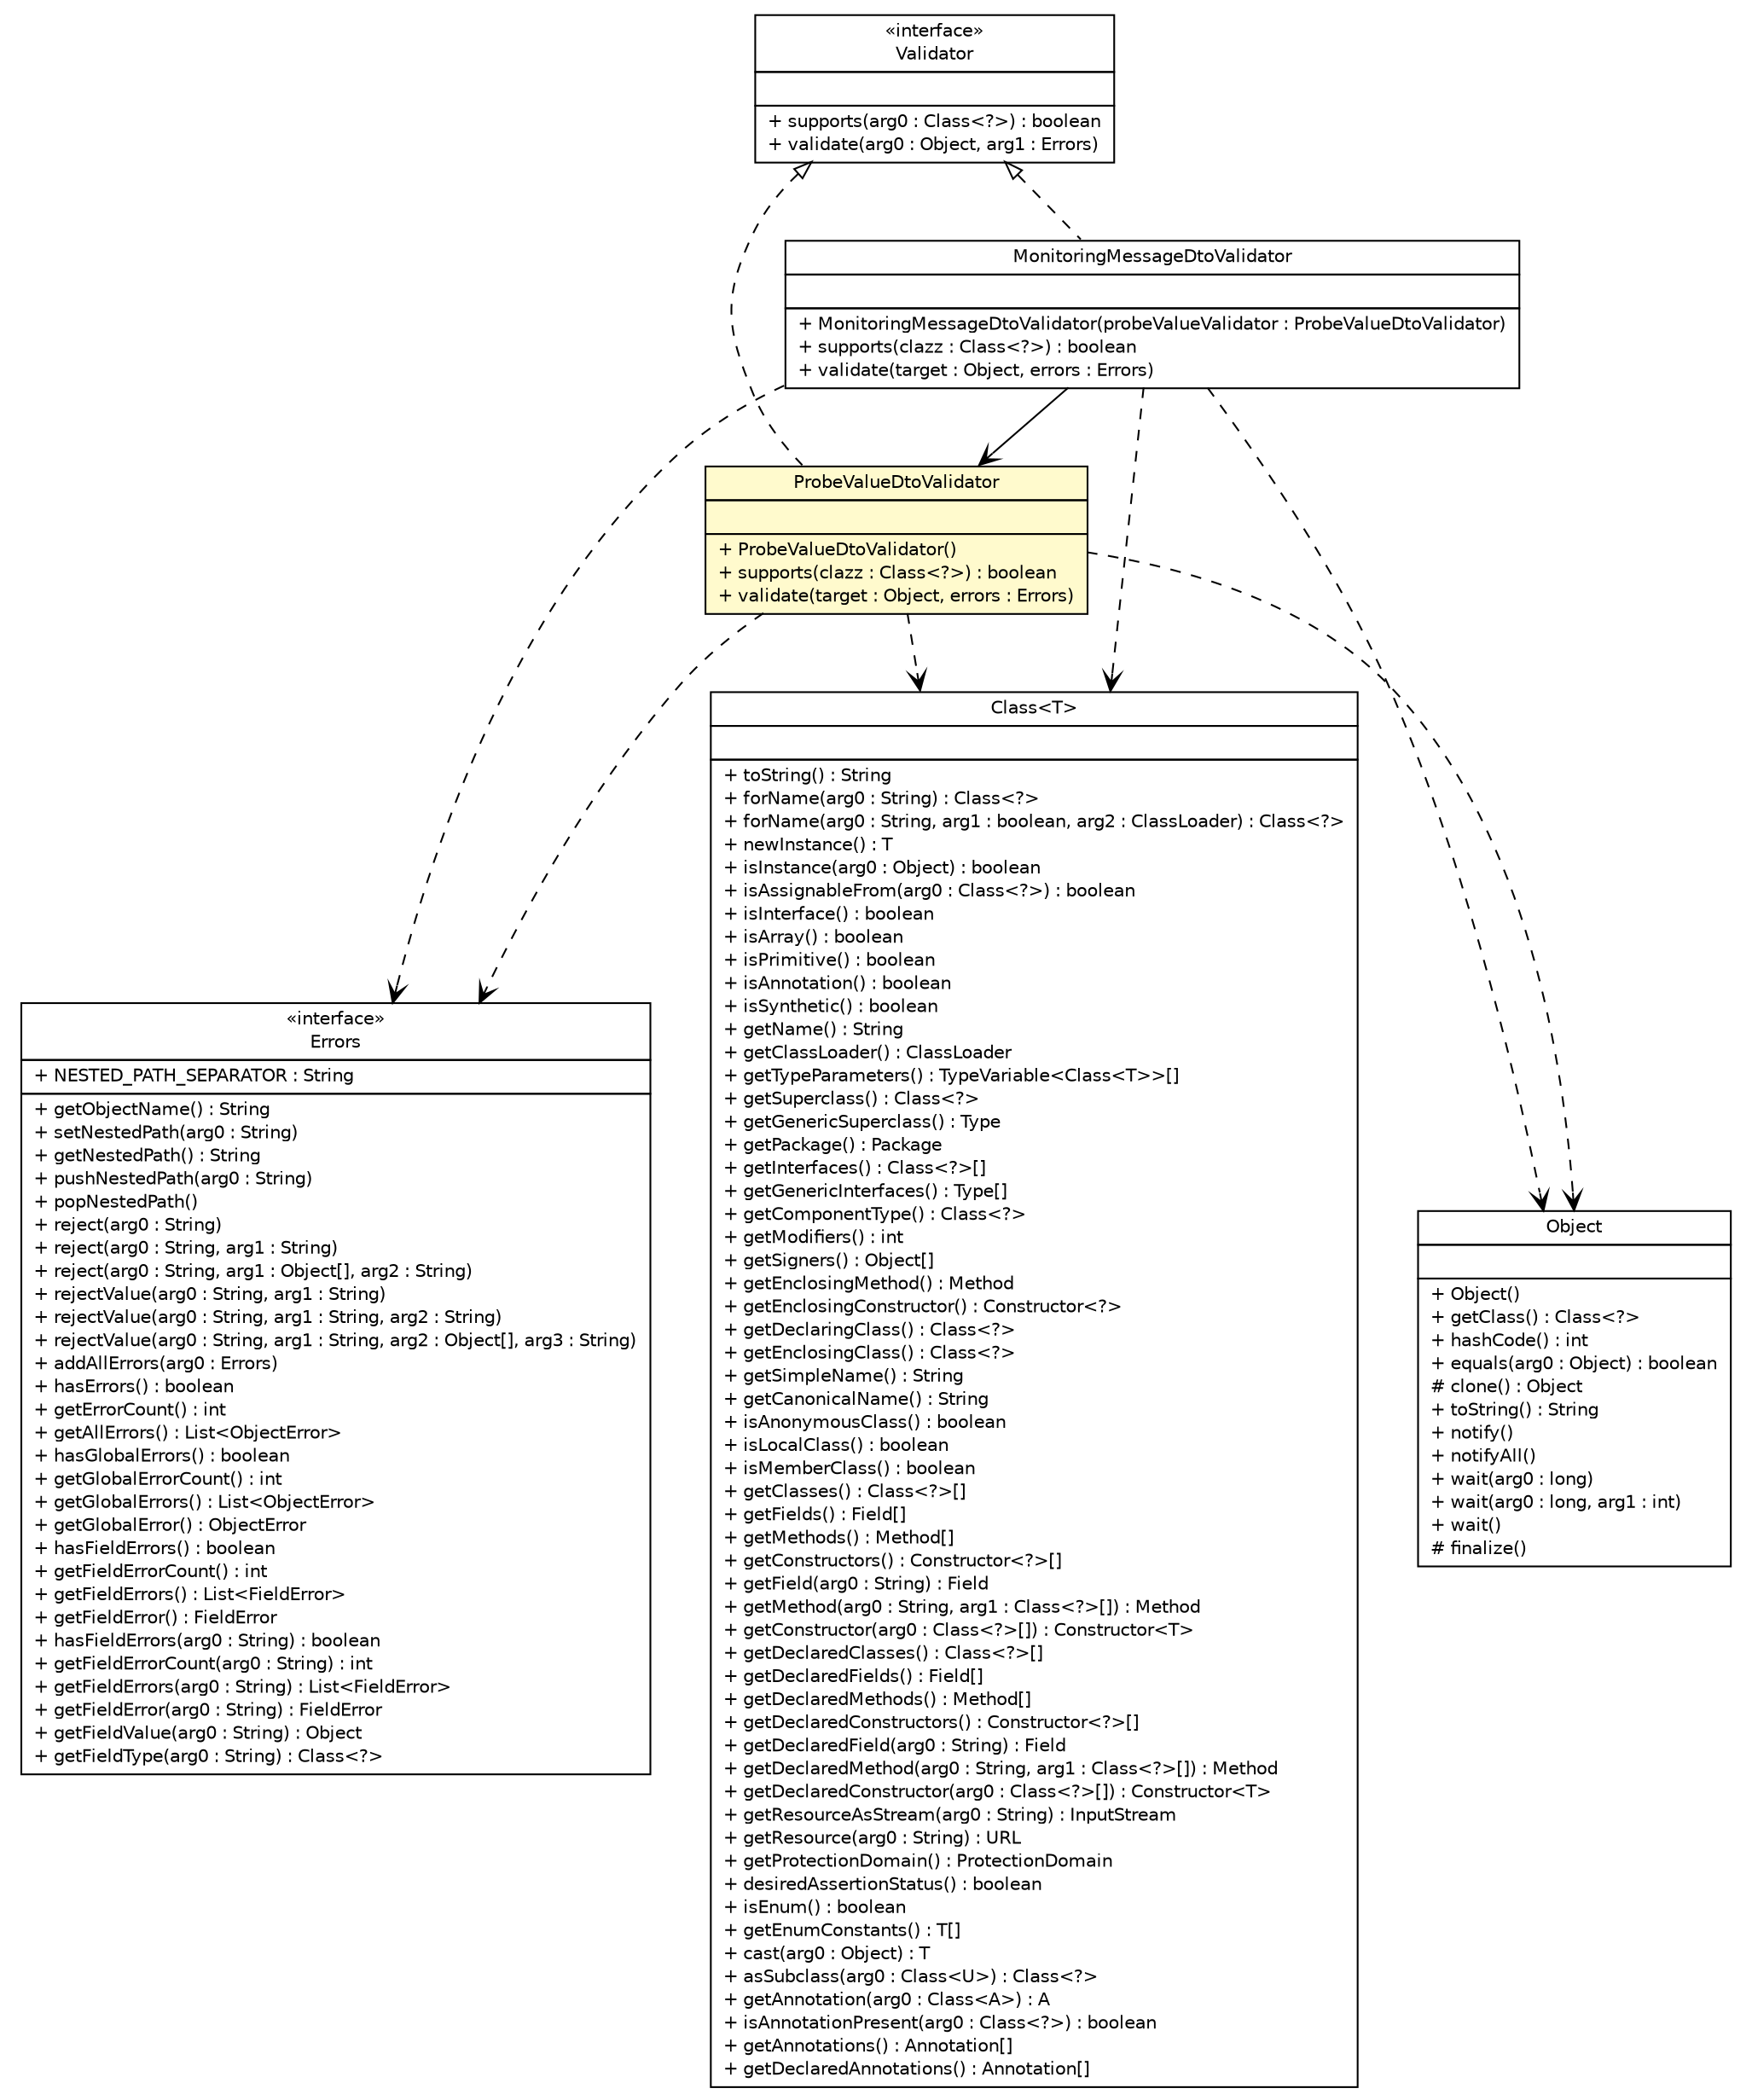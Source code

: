 #!/usr/local/bin/dot
#
# Class diagram 
# Generated by UMLGraph version 5.1 (http://www.umlgraph.org/)
#

digraph G {
	edge [fontname="Helvetica",fontsize=10,labelfontname="Helvetica",labelfontsize=10];
	node [fontname="Helvetica",fontsize=10,shape=plaintext];
	nodesep=0.25;
	ranksep=0.5;
	// net.sereneproject.collector.validation.MonitoringMessageDtoValidator
	c1037 [label=<<table title="net.sereneproject.collector.validation.MonitoringMessageDtoValidator" border="0" cellborder="1" cellspacing="0" cellpadding="2" port="p" href="./MonitoringMessageDtoValidator.html">
		<tr><td><table border="0" cellspacing="0" cellpadding="1">
<tr><td align="center" balign="center"> MonitoringMessageDtoValidator </td></tr>
		</table></td></tr>
		<tr><td><table border="0" cellspacing="0" cellpadding="1">
<tr><td align="left" balign="left">  </td></tr>
		</table></td></tr>
		<tr><td><table border="0" cellspacing="0" cellpadding="1">
<tr><td align="left" balign="left"> + MonitoringMessageDtoValidator(probeValueValidator : ProbeValueDtoValidator) </td></tr>
<tr><td align="left" balign="left"> + supports(clazz : Class&lt;?&gt;) : boolean </td></tr>
<tr><td align="left" balign="left"> + validate(target : Object, errors : Errors) </td></tr>
		</table></td></tr>
		</table>>, fontname="Helvetica", fontcolor="black", fontsize=10.0];
	// net.sereneproject.collector.validation.ProbeValueDtoValidator
	c1038 [label=<<table title="net.sereneproject.collector.validation.ProbeValueDtoValidator" border="0" cellborder="1" cellspacing="0" cellpadding="2" port="p" bgcolor="lemonChiffon" href="./ProbeValueDtoValidator.html">
		<tr><td><table border="0" cellspacing="0" cellpadding="1">
<tr><td align="center" balign="center"> ProbeValueDtoValidator </td></tr>
		</table></td></tr>
		<tr><td><table border="0" cellspacing="0" cellpadding="1">
<tr><td align="left" balign="left">  </td></tr>
		</table></td></tr>
		<tr><td><table border="0" cellspacing="0" cellpadding="1">
<tr><td align="left" balign="left"> + ProbeValueDtoValidator() </td></tr>
<tr><td align="left" balign="left"> + supports(clazz : Class&lt;?&gt;) : boolean </td></tr>
<tr><td align="left" balign="left"> + validate(target : Object, errors : Errors) </td></tr>
		</table></td></tr>
		</table>>, fontname="Helvetica", fontcolor="black", fontsize=10.0];
	//net.sereneproject.collector.validation.MonitoringMessageDtoValidator implements org.springframework.validation.Validator
	c1045:p -> c1037:p [dir=back,arrowtail=empty,style=dashed];
	//net.sereneproject.collector.validation.ProbeValueDtoValidator implements org.springframework.validation.Validator
	c1045:p -> c1038:p [dir=back,arrowtail=empty,style=dashed];
	// net.sereneproject.collector.validation.MonitoringMessageDtoValidator NAVASSOC net.sereneproject.collector.validation.ProbeValueDtoValidator
	c1037:p -> c1038:p [taillabel="", label="", headlabel="", fontname="Helvetica", fontcolor="black", fontsize=10.0, color="black", arrowhead=open];
	// net.sereneproject.collector.validation.MonitoringMessageDtoValidator DEPEND org.springframework.validation.Errors
	c1037:p -> c1046:p [taillabel="", label="", headlabel="", fontname="Helvetica", fontcolor="black", fontsize=10.0, color="black", arrowhead=open, style=dashed];
	// net.sereneproject.collector.validation.MonitoringMessageDtoValidator DEPEND java.lang.Class<T>
	c1037:p -> c1047:p [taillabel="", label="", headlabel="", fontname="Helvetica", fontcolor="black", fontsize=10.0, color="black", arrowhead=open, style=dashed];
	// net.sereneproject.collector.validation.MonitoringMessageDtoValidator DEPEND java.lang.Object
	c1037:p -> c1048:p [taillabel="", label="", headlabel="", fontname="Helvetica", fontcolor="black", fontsize=10.0, color="black", arrowhead=open, style=dashed];
	// net.sereneproject.collector.validation.ProbeValueDtoValidator DEPEND java.lang.Class<T>
	c1038:p -> c1047:p [taillabel="", label="", headlabel="", fontname="Helvetica", fontcolor="black", fontsize=10.0, color="black", arrowhead=open, style=dashed];
	// net.sereneproject.collector.validation.ProbeValueDtoValidator DEPEND org.springframework.validation.Errors
	c1038:p -> c1046:p [taillabel="", label="", headlabel="", fontname="Helvetica", fontcolor="black", fontsize=10.0, color="black", arrowhead=open, style=dashed];
	// net.sereneproject.collector.validation.ProbeValueDtoValidator DEPEND java.lang.Object
	c1038:p -> c1048:p [taillabel="", label="", headlabel="", fontname="Helvetica", fontcolor="black", fontsize=10.0, color="black", arrowhead=open, style=dashed];
	// org.springframework.validation.Validator
	c1045 [label=<<table title="org.springframework.validation.Validator" border="0" cellborder="1" cellspacing="0" cellpadding="2" port="p" href="http://java.sun.com/j2se/1.4.2/docs/api/org/springframework/validation/Validator.html">
		<tr><td><table border="0" cellspacing="0" cellpadding="1">
<tr><td align="center" balign="center"> &#171;interface&#187; </td></tr>
<tr><td align="center" balign="center"> Validator </td></tr>
		</table></td></tr>
		<tr><td><table border="0" cellspacing="0" cellpadding="1">
<tr><td align="left" balign="left">  </td></tr>
		</table></td></tr>
		<tr><td><table border="0" cellspacing="0" cellpadding="1">
<tr><td align="left" balign="left"> + supports(arg0 : Class&lt;?&gt;) : boolean </td></tr>
<tr><td align="left" balign="left"> + validate(arg0 : Object, arg1 : Errors) </td></tr>
		</table></td></tr>
		</table>>, fontname="Helvetica", fontcolor="black", fontsize=10.0];
	// java.lang.Class<T>
	c1047 [label=<<table title="java.lang.Class" border="0" cellborder="1" cellspacing="0" cellpadding="2" port="p" href="http://java.sun.com/j2se/1.4.2/docs/api/java/lang/Class.html">
		<tr><td><table border="0" cellspacing="0" cellpadding="1">
<tr><td align="center" balign="center"> Class&lt;T&gt; </td></tr>
		</table></td></tr>
		<tr><td><table border="0" cellspacing="0" cellpadding="1">
<tr><td align="left" balign="left">  </td></tr>
		</table></td></tr>
		<tr><td><table border="0" cellspacing="0" cellpadding="1">
<tr><td align="left" balign="left"> + toString() : String </td></tr>
<tr><td align="left" balign="left"> + forName(arg0 : String) : Class&lt;?&gt; </td></tr>
<tr><td align="left" balign="left"> + forName(arg0 : String, arg1 : boolean, arg2 : ClassLoader) : Class&lt;?&gt; </td></tr>
<tr><td align="left" balign="left"> + newInstance() : T </td></tr>
<tr><td align="left" balign="left"> + isInstance(arg0 : Object) : boolean </td></tr>
<tr><td align="left" balign="left"> + isAssignableFrom(arg0 : Class&lt;?&gt;) : boolean </td></tr>
<tr><td align="left" balign="left"> + isInterface() : boolean </td></tr>
<tr><td align="left" balign="left"> + isArray() : boolean </td></tr>
<tr><td align="left" balign="left"> + isPrimitive() : boolean </td></tr>
<tr><td align="left" balign="left"> + isAnnotation() : boolean </td></tr>
<tr><td align="left" balign="left"> + isSynthetic() : boolean </td></tr>
<tr><td align="left" balign="left"> + getName() : String </td></tr>
<tr><td align="left" balign="left"> + getClassLoader() : ClassLoader </td></tr>
<tr><td align="left" balign="left"> + getTypeParameters() : TypeVariable&lt;Class&lt;T&gt;&gt;[] </td></tr>
<tr><td align="left" balign="left"> + getSuperclass() : Class&lt;?&gt; </td></tr>
<tr><td align="left" balign="left"> + getGenericSuperclass() : Type </td></tr>
<tr><td align="left" balign="left"> + getPackage() : Package </td></tr>
<tr><td align="left" balign="left"> + getInterfaces() : Class&lt;?&gt;[] </td></tr>
<tr><td align="left" balign="left"> + getGenericInterfaces() : Type[] </td></tr>
<tr><td align="left" balign="left"> + getComponentType() : Class&lt;?&gt; </td></tr>
<tr><td align="left" balign="left"> + getModifiers() : int </td></tr>
<tr><td align="left" balign="left"> + getSigners() : Object[] </td></tr>
<tr><td align="left" balign="left"> + getEnclosingMethod() : Method </td></tr>
<tr><td align="left" balign="left"> + getEnclosingConstructor() : Constructor&lt;?&gt; </td></tr>
<tr><td align="left" balign="left"> + getDeclaringClass() : Class&lt;?&gt; </td></tr>
<tr><td align="left" balign="left"> + getEnclosingClass() : Class&lt;?&gt; </td></tr>
<tr><td align="left" balign="left"> + getSimpleName() : String </td></tr>
<tr><td align="left" balign="left"> + getCanonicalName() : String </td></tr>
<tr><td align="left" balign="left"> + isAnonymousClass() : boolean </td></tr>
<tr><td align="left" balign="left"> + isLocalClass() : boolean </td></tr>
<tr><td align="left" balign="left"> + isMemberClass() : boolean </td></tr>
<tr><td align="left" balign="left"> + getClasses() : Class&lt;?&gt;[] </td></tr>
<tr><td align="left" balign="left"> + getFields() : Field[] </td></tr>
<tr><td align="left" balign="left"> + getMethods() : Method[] </td></tr>
<tr><td align="left" balign="left"> + getConstructors() : Constructor&lt;?&gt;[] </td></tr>
<tr><td align="left" balign="left"> + getField(arg0 : String) : Field </td></tr>
<tr><td align="left" balign="left"> + getMethod(arg0 : String, arg1 : Class&lt;?&gt;[]) : Method </td></tr>
<tr><td align="left" balign="left"> + getConstructor(arg0 : Class&lt;?&gt;[]) : Constructor&lt;T&gt; </td></tr>
<tr><td align="left" balign="left"> + getDeclaredClasses() : Class&lt;?&gt;[] </td></tr>
<tr><td align="left" balign="left"> + getDeclaredFields() : Field[] </td></tr>
<tr><td align="left" balign="left"> + getDeclaredMethods() : Method[] </td></tr>
<tr><td align="left" balign="left"> + getDeclaredConstructors() : Constructor&lt;?&gt;[] </td></tr>
<tr><td align="left" balign="left"> + getDeclaredField(arg0 : String) : Field </td></tr>
<tr><td align="left" balign="left"> + getDeclaredMethod(arg0 : String, arg1 : Class&lt;?&gt;[]) : Method </td></tr>
<tr><td align="left" balign="left"> + getDeclaredConstructor(arg0 : Class&lt;?&gt;[]) : Constructor&lt;T&gt; </td></tr>
<tr><td align="left" balign="left"> + getResourceAsStream(arg0 : String) : InputStream </td></tr>
<tr><td align="left" balign="left"> + getResource(arg0 : String) : URL </td></tr>
<tr><td align="left" balign="left"> + getProtectionDomain() : ProtectionDomain </td></tr>
<tr><td align="left" balign="left"> + desiredAssertionStatus() : boolean </td></tr>
<tr><td align="left" balign="left"> + isEnum() : boolean </td></tr>
<tr><td align="left" balign="left"> + getEnumConstants() : T[] </td></tr>
<tr><td align="left" balign="left"> + cast(arg0 : Object) : T </td></tr>
<tr><td align="left" balign="left"> + asSubclass(arg0 : Class&lt;U&gt;) : Class&lt;?&gt; </td></tr>
<tr><td align="left" balign="left"> + getAnnotation(arg0 : Class&lt;A&gt;) : A </td></tr>
<tr><td align="left" balign="left"> + isAnnotationPresent(arg0 : Class&lt;?&gt;) : boolean </td></tr>
<tr><td align="left" balign="left"> + getAnnotations() : Annotation[] </td></tr>
<tr><td align="left" balign="left"> + getDeclaredAnnotations() : Annotation[] </td></tr>
		</table></td></tr>
		</table>>, fontname="Helvetica", fontcolor="black", fontsize=10.0];
	// java.lang.Object
	c1048 [label=<<table title="java.lang.Object" border="0" cellborder="1" cellspacing="0" cellpadding="2" port="p" href="http://java.sun.com/j2se/1.4.2/docs/api/java/lang/Object.html">
		<tr><td><table border="0" cellspacing="0" cellpadding="1">
<tr><td align="center" balign="center"> Object </td></tr>
		</table></td></tr>
		<tr><td><table border="0" cellspacing="0" cellpadding="1">
<tr><td align="left" balign="left">  </td></tr>
		</table></td></tr>
		<tr><td><table border="0" cellspacing="0" cellpadding="1">
<tr><td align="left" balign="left"> + Object() </td></tr>
<tr><td align="left" balign="left"> + getClass() : Class&lt;?&gt; </td></tr>
<tr><td align="left" balign="left"> + hashCode() : int </td></tr>
<tr><td align="left" balign="left"> + equals(arg0 : Object) : boolean </td></tr>
<tr><td align="left" balign="left"> # clone() : Object </td></tr>
<tr><td align="left" balign="left"> + toString() : String </td></tr>
<tr><td align="left" balign="left"> + notify() </td></tr>
<tr><td align="left" balign="left"> + notifyAll() </td></tr>
<tr><td align="left" balign="left"> + wait(arg0 : long) </td></tr>
<tr><td align="left" balign="left"> + wait(arg0 : long, arg1 : int) </td></tr>
<tr><td align="left" balign="left"> + wait() </td></tr>
<tr><td align="left" balign="left"> # finalize() </td></tr>
		</table></td></tr>
		</table>>, fontname="Helvetica", fontcolor="black", fontsize=10.0];
	// org.springframework.validation.Errors
	c1046 [label=<<table title="org.springframework.validation.Errors" border="0" cellborder="1" cellspacing="0" cellpadding="2" port="p" href="http://java.sun.com/j2se/1.4.2/docs/api/org/springframework/validation/Errors.html">
		<tr><td><table border="0" cellspacing="0" cellpadding="1">
<tr><td align="center" balign="center"> &#171;interface&#187; </td></tr>
<tr><td align="center" balign="center"> Errors </td></tr>
		</table></td></tr>
		<tr><td><table border="0" cellspacing="0" cellpadding="1">
<tr><td align="left" balign="left"> + NESTED_PATH_SEPARATOR : String </td></tr>
		</table></td></tr>
		<tr><td><table border="0" cellspacing="0" cellpadding="1">
<tr><td align="left" balign="left"> + getObjectName() : String </td></tr>
<tr><td align="left" balign="left"> + setNestedPath(arg0 : String) </td></tr>
<tr><td align="left" balign="left"> + getNestedPath() : String </td></tr>
<tr><td align="left" balign="left"> + pushNestedPath(arg0 : String) </td></tr>
<tr><td align="left" balign="left"> + popNestedPath() </td></tr>
<tr><td align="left" balign="left"> + reject(arg0 : String) </td></tr>
<tr><td align="left" balign="left"> + reject(arg0 : String, arg1 : String) </td></tr>
<tr><td align="left" balign="left"> + reject(arg0 : String, arg1 : Object[], arg2 : String) </td></tr>
<tr><td align="left" balign="left"> + rejectValue(arg0 : String, arg1 : String) </td></tr>
<tr><td align="left" balign="left"> + rejectValue(arg0 : String, arg1 : String, arg2 : String) </td></tr>
<tr><td align="left" balign="left"> + rejectValue(arg0 : String, arg1 : String, arg2 : Object[], arg3 : String) </td></tr>
<tr><td align="left" balign="left"> + addAllErrors(arg0 : Errors) </td></tr>
<tr><td align="left" balign="left"> + hasErrors() : boolean </td></tr>
<tr><td align="left" balign="left"> + getErrorCount() : int </td></tr>
<tr><td align="left" balign="left"> + getAllErrors() : List&lt;ObjectError&gt; </td></tr>
<tr><td align="left" balign="left"> + hasGlobalErrors() : boolean </td></tr>
<tr><td align="left" balign="left"> + getGlobalErrorCount() : int </td></tr>
<tr><td align="left" balign="left"> + getGlobalErrors() : List&lt;ObjectError&gt; </td></tr>
<tr><td align="left" balign="left"> + getGlobalError() : ObjectError </td></tr>
<tr><td align="left" balign="left"> + hasFieldErrors() : boolean </td></tr>
<tr><td align="left" balign="left"> + getFieldErrorCount() : int </td></tr>
<tr><td align="left" balign="left"> + getFieldErrors() : List&lt;FieldError&gt; </td></tr>
<tr><td align="left" balign="left"> + getFieldError() : FieldError </td></tr>
<tr><td align="left" balign="left"> + hasFieldErrors(arg0 : String) : boolean </td></tr>
<tr><td align="left" balign="left"> + getFieldErrorCount(arg0 : String) : int </td></tr>
<tr><td align="left" balign="left"> + getFieldErrors(arg0 : String) : List&lt;FieldError&gt; </td></tr>
<tr><td align="left" balign="left"> + getFieldError(arg0 : String) : FieldError </td></tr>
<tr><td align="left" balign="left"> + getFieldValue(arg0 : String) : Object </td></tr>
<tr><td align="left" balign="left"> + getFieldType(arg0 : String) : Class&lt;?&gt; </td></tr>
		</table></td></tr>
		</table>>, fontname="Helvetica", fontcolor="black", fontsize=10.0];
}

